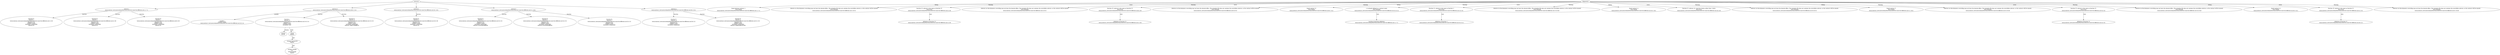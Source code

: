 strict digraph "tests/contract_testcases/solana/functions/selectors-must-be-different.sol" {
	contract [label="contract c\ntests/contract_testcases/solana/functions/selectors-must-be-different.sol:1:1-7:2"]
	f1 [label="function f1\ncontract: c\ntests/contract_testcases/solana/functions/selectors-must-be-different.sol:2:2-39\nsignature f1()\nvisibility public\nmutability nonpayable\nselector 01"]
	f2 [label="function f2\ncontract: c\ntests/contract_testcases/solana/functions/selectors-must-be-different.sol:4:2-39\nsignature f2()\nvisibility public\nmutability nonpayable\nselector 01"]
	f3 [label="function f3\ncontract: c\ntests/contract_testcases/solana/functions/selectors-must-be-different.sol:6:2-39\nsignature f3()\nvisibility public\nmutability nonpayable\nselector 01"]
	contract_5 [label="contract d\ntests/contract_testcases/solana/functions/selectors-must-be-different.sol:9:1-14:2"]
	var [label="variable c\nvisibility public\ntests/contract_testcases/solana/functions/selectors-must-be-different.sol:10:2-14"]
	c [label="function c\ncontract: d\ntests/contract_testcases/solana/functions/selectors-must-be-different.sol:10:13-14\nsignature c()\nvisibility public\nmutability view"]
	returns [label="returns\nint256 "]
	return [label="return\nimplicit"]
	storage_load [label="storage load int256\nimplicit"]
	storage_var [label="storage variable\nd.c\nint256 storage\nimplicit"]
	f1_12 [label="function f1\ncontract: d\ntests/contract_testcases/solana/functions/selectors-must-be-different.sol:13:2-53\nsignature f1()\nvisibility public\nmutability nonpayable\nselector 13fbd725feff6e10"]
	contract_13 [label="contract e\ntests/contract_testcases/solana/functions/selectors-must-be-different.sol:16:1-19:2"]
	f1_14 [label="function f1\ncontract: e\ntests/contract_testcases/solana/functions/selectors-must-be-different.sol:18:2-39\nsignature f1()\nvisibility public\nmutability nonpayable\nselector 01"]
	contract_15 [label="contract f\ntests/contract_testcases/solana/functions/selectors-must-be-different.sol:21:1-26:2"]
	f1_16 [label="function f1\ncontract: f\ntests/contract_testcases/solana/functions/selectors-must-be-different.sol:23:2-53\nsignature f1()\nvisibility public\nmutability nonpayable\nselector 41424344caffee00"]
	f2_17 [label="function f2\ncontract: f\ntests/contract_testcases/solana/functions/selectors-must-be-different.sol:24:2-53\nsignature f2()\nvisibility public\nmutability nonpayable\nselector 41424344caffee00"]
	f3_18 [label="function f3\ncontract: f\ntests/contract_testcases/solana/functions/selectors-must-be-different.sol:25:2-22\nsignature f3()\nvisibility public\nmutability nonpayable"]
	contract_19 [label="contract g\ntests/contract_testcases/solana/functions/selectors-must-be-different.sol:28:1-32:2"]
	f1_20 [label="function f1\ncontract: g\ntests/contract_testcases/solana/functions/selectors-must-be-different.sol:29:2-22\nsignature f1()\nvisibility public\nmutability nonpayable"]
	f3_21 [label="function f3\ncontract: g\ntests/contract_testcases/solana/functions/selectors-must-be-different.sol:31:2-53\nsignature f3()\nvisibility public\nmutability nonpayable\nselector 1b494cee9c541e94"]
	diagnostic [label="found abstract contract 'c'\nlevel Debug\ntests/contract_testcases/solana/functions/selectors-must-be-different.sol:1:1-7:2"]
	diagnostic_24 [label="Selector (or discriminator) overriding may not have the desired effect. The metadata file does not contains the overridden selector, so the contract will be unused.\nlevel Warning\ntests/contract_testcases/solana/functions/selectors-must-be-different.sol:2:16-32"]
	diagnostic_25 [label="function 'f2' selector is the same as function 'f1'\nlevel Error\ntests/contract_testcases/solana/functions/selectors-must-be-different.sol:4:2-39"]
	note [label="definition of function 'f1'\ntests/contract_testcases/solana/functions/selectors-must-be-different.sol:2:2-39"]
	diagnostic_27 [label="Selector (or discriminator) overriding may not have the desired effect. The metadata file does not contains the overridden selector, so the contract will be unused.\nlevel Warning\ntests/contract_testcases/solana/functions/selectors-must-be-different.sol:4:16-32"]
	diagnostic_28 [label="function 'f3' selector is the same as function 'f1'\nlevel Error\ntests/contract_testcases/solana/functions/selectors-must-be-different.sol:6:2-39"]
	note_29 [label="definition of function 'f1'\ntests/contract_testcases/solana/functions/selectors-must-be-different.sol:2:2-39"]
	diagnostic_30 [label="Selector (or discriminator) overriding may not have the desired effect. The metadata file does not contains the overridden selector, so the contract will be unused.\nlevel Warning\ntests/contract_testcases/solana/functions/selectors-must-be-different.sol:6:16-32"]
	diagnostic_31 [label="found contract 'd'\nlevel Debug\ntests/contract_testcases/solana/functions/selectors-must-be-different.sol:9:1-14:2"]
	diagnostic_32 [label="c is already defined as a contract name\nlevel Warning\ntests/contract_testcases/solana/functions/selectors-must-be-different.sol:10:13-14"]
	note_33 [label="location of previous definition\ntests/contract_testcases/solana/functions/selectors-must-be-different.sol:1:1-7:2"]
	diagnostic_34 [label="function 'f1' selector is the same as function 'c'\nlevel Error\ntests/contract_testcases/solana/functions/selectors-must-be-different.sol:13:2-53"]
	note_35 [label="definition of function 'c'\ntests/contract_testcases/solana/functions/selectors-must-be-different.sol:10:13-14"]
	diagnostic_36 [label="Selector (or discriminator) overriding may not have the desired effect. The metadata file does not contains the overridden selector, so the contract will be unused.\nlevel Warning\ntests/contract_testcases/solana/functions/selectors-must-be-different.sol:13:16-46"]
	diagnostic_37 [label="found contract 'e'\nlevel Debug\ntests/contract_testcases/solana/functions/selectors-must-be-different.sol:16:1-19:2"]
	diagnostic_38 [label="function 'f1' selector '01' must be 8 bytes rather than 1 bytes\nlevel Error\ntests/contract_testcases/solana/functions/selectors-must-be-different.sol:18:2-39"]
	diagnostic_39 [label="Selector (or discriminator) overriding may not have the desired effect. The metadata file does not contains the overridden selector, so the contract will be unused.\nlevel Warning\ntests/contract_testcases/solana/functions/selectors-must-be-different.sol:18:16-32"]
	diagnostic_40 [label="found contract 'f'\nlevel Debug\ntests/contract_testcases/solana/functions/selectors-must-be-different.sol:21:1-26:2"]
	diagnostic_41 [label="Selector (or discriminator) overriding may not have the desired effect. The metadata file does not contains the overridden selector, so the contract will be unused.\nlevel Warning\ntests/contract_testcases/solana/functions/selectors-must-be-different.sol:23:16-46"]
	diagnostic_42 [label="function 'f2' selector is the same as function 'f1'\nlevel Error\ntests/contract_testcases/solana/functions/selectors-must-be-different.sol:24:2-53"]
	note_43 [label="definition of function 'f1'\ntests/contract_testcases/solana/functions/selectors-must-be-different.sol:23:2-53"]
	diagnostic_44 [label="Selector (or discriminator) overriding may not have the desired effect. The metadata file does not contains the overridden selector, so the contract will be unused.\nlevel Warning\ntests/contract_testcases/solana/functions/selectors-must-be-different.sol:24:16-46"]
	diagnostic_45 [label="found contract 'g'\nlevel Debug\ntests/contract_testcases/solana/functions/selectors-must-be-different.sol:28:1-32:2"]
	diagnostic_46 [label="function 'f3' selector is the same as function 'f1'\nlevel Error\ntests/contract_testcases/solana/functions/selectors-must-be-different.sol:31:2-53"]
	note_47 [label="definition of function 'f1'\ntests/contract_testcases/solana/functions/selectors-must-be-different.sol:29:2-22"]
	diagnostic_48 [label="Selector (or discriminator) overriding may not have the desired effect. The metadata file does not contains the overridden selector, so the contract will be unused.\nlevel Warning\ntests/contract_testcases/solana/functions/selectors-must-be-different.sol:31:16-46"]
	contracts -> contract
	contract -> f1 [label="function"]
	contract -> f2 [label="function"]
	contract -> f3 [label="function"]
	contracts -> contract_5
	contract_5 -> var [label="variable"]
	contract_5 -> c [label="function"]
	c -> returns [label="returns"]
	c -> return [label="body"]
	return -> storage_load [label="expr"]
	storage_load -> storage_var [label="expr"]
	contract_5 -> f1_12 [label="function"]
	contracts -> contract_13
	contract_13 -> f1_14 [label="function"]
	contracts -> contract_15
	contract_15 -> f1_16 [label="function"]
	contract_15 -> f2_17 [label="function"]
	contract_15 -> f3_18 [label="function"]
	contracts -> contract_19
	contract_19 -> f1_20 [label="function"]
	contract_19 -> f3_21 [label="function"]
	diagnostics -> diagnostic [label="Debug"]
	diagnostics -> diagnostic_24 [label="Warning"]
	diagnostics -> diagnostic_25 [label="Error"]
	diagnostic_25 -> note [label="note"]
	diagnostics -> diagnostic_27 [label="Warning"]
	diagnostics -> diagnostic_28 [label="Error"]
	diagnostic_28 -> note_29 [label="note"]
	diagnostics -> diagnostic_30 [label="Warning"]
	diagnostics -> diagnostic_31 [label="Debug"]
	diagnostics -> diagnostic_32 [label="Warning"]
	diagnostic_32 -> note_33 [label="note"]
	diagnostics -> diagnostic_34 [label="Error"]
	diagnostic_34 -> note_35 [label="note"]
	diagnostics -> diagnostic_36 [label="Warning"]
	diagnostics -> diagnostic_37 [label="Debug"]
	diagnostics -> diagnostic_38 [label="Error"]
	diagnostics -> diagnostic_39 [label="Warning"]
	diagnostics -> diagnostic_40 [label="Debug"]
	diagnostics -> diagnostic_41 [label="Warning"]
	diagnostics -> diagnostic_42 [label="Error"]
	diagnostic_42 -> note_43 [label="note"]
	diagnostics -> diagnostic_44 [label="Warning"]
	diagnostics -> diagnostic_45 [label="Debug"]
	diagnostics -> diagnostic_46 [label="Error"]
	diagnostic_46 -> note_47 [label="note"]
	diagnostics -> diagnostic_48 [label="Warning"]
}
